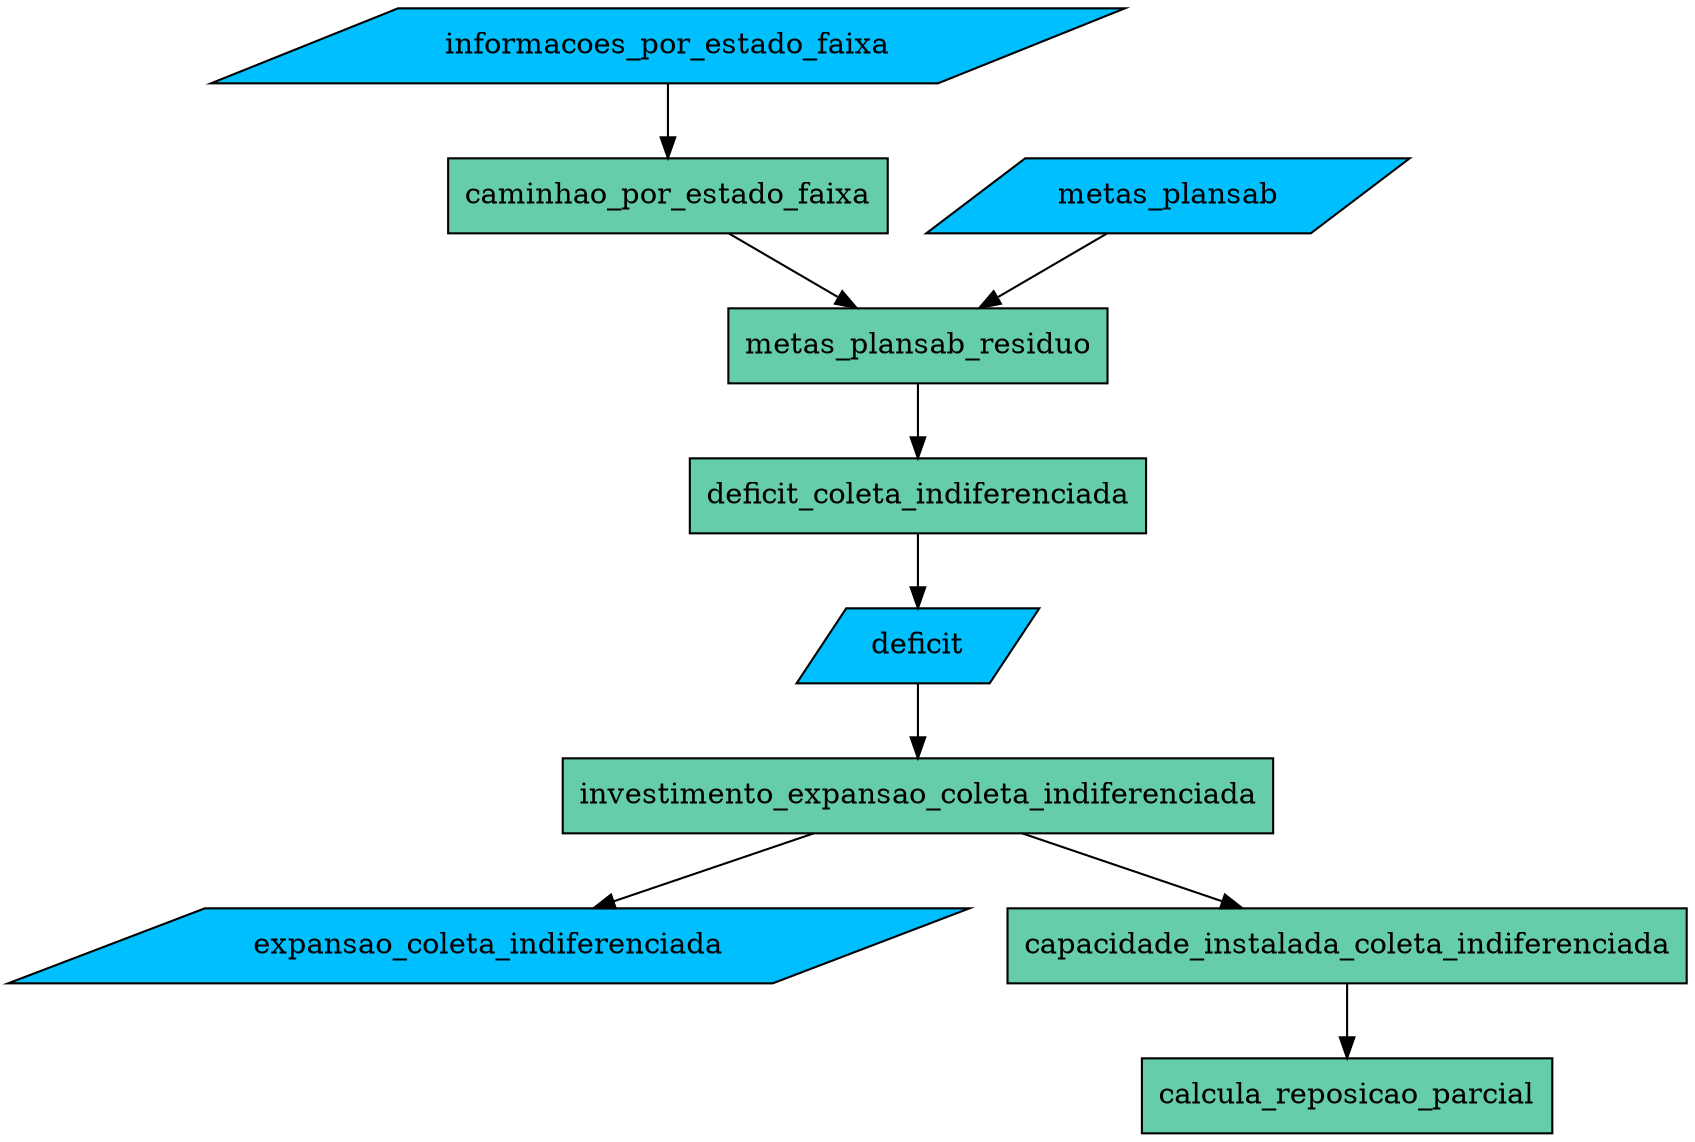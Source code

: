 digraph Residuo {
    fontname = "Segoe UI"
    node [shape=box, style=filled, fillcolor=aquamarine3]
    // condition [shape=diamond fillcolor=antiquewhite1 label="É censo?"
    informacoes_por_estado_faixa, expansao_coleta_indiferenciada, metas_plansab, deficit [shape=parallelogram fillcolor=deepskyblue]

    informacoes_por_estado_faixa -> caminhao_por_estado_faixa
    -> metas_plansab_residuo
    metas_plansab -> metas_plansab_residuo
    -> deficit_coleta_indiferenciada -> deficit
    -> investimento_expansao_coleta_indiferenciada 
    -> capacidade_instalada_coleta_indiferenciada
    -> calcula_reposicao_parcial
    investimento_expansao_coleta_indiferenciada -> expansao_coleta_indiferenciada
}